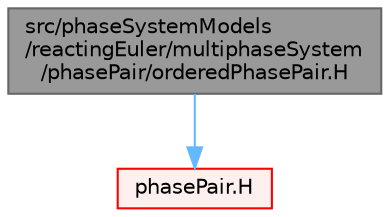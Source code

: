 digraph "src/phaseSystemModels/reactingEuler/multiphaseSystem/phasePair/orderedPhasePair.H"
{
 // LATEX_PDF_SIZE
  bgcolor="transparent";
  edge [fontname=Helvetica,fontsize=10,labelfontname=Helvetica,labelfontsize=10];
  node [fontname=Helvetica,fontsize=10,shape=box,height=0.2,width=0.4];
  Node1 [id="Node000001",label="src/phaseSystemModels\l/reactingEuler/multiphaseSystem\l/phasePair/orderedPhasePair.H",height=0.2,width=0.4,color="gray40", fillcolor="grey60", style="filled", fontcolor="black",tooltip=" "];
  Node1 -> Node2 [id="edge1_Node000001_Node000002",color="steelblue1",style="solid",tooltip=" "];
  Node2 [id="Node000002",label="phasePair.H",height=0.2,width=0.4,color="red", fillcolor="#FFF0F0", style="filled",URL="$reactingEuler_2multiphaseSystem_2phasePair_2phasePair_8H.html",tooltip=" "];
}
